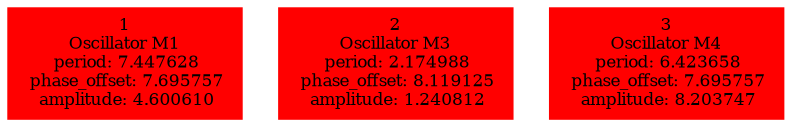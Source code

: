  digraph g{ forcelabels=true;
1 [label=<1<BR />Oscillator M1<BR /> period: 7.447628<BR /> phase_offset: 7.695757<BR /> amplitude: 4.600610>, shape=box,color=red,style=filled,fontsize=8];2 [label=<2<BR />Oscillator M3<BR /> period: 2.174988<BR /> phase_offset: 8.119125<BR /> amplitude: 1.240812>, shape=box,color=red,style=filled,fontsize=8];3 [label=<3<BR />Oscillator M4<BR /> period: 6.423658<BR /> phase_offset: 7.695757<BR /> amplitude: 8.203747>, shape=box,color=red,style=filled,fontsize=8]; }
